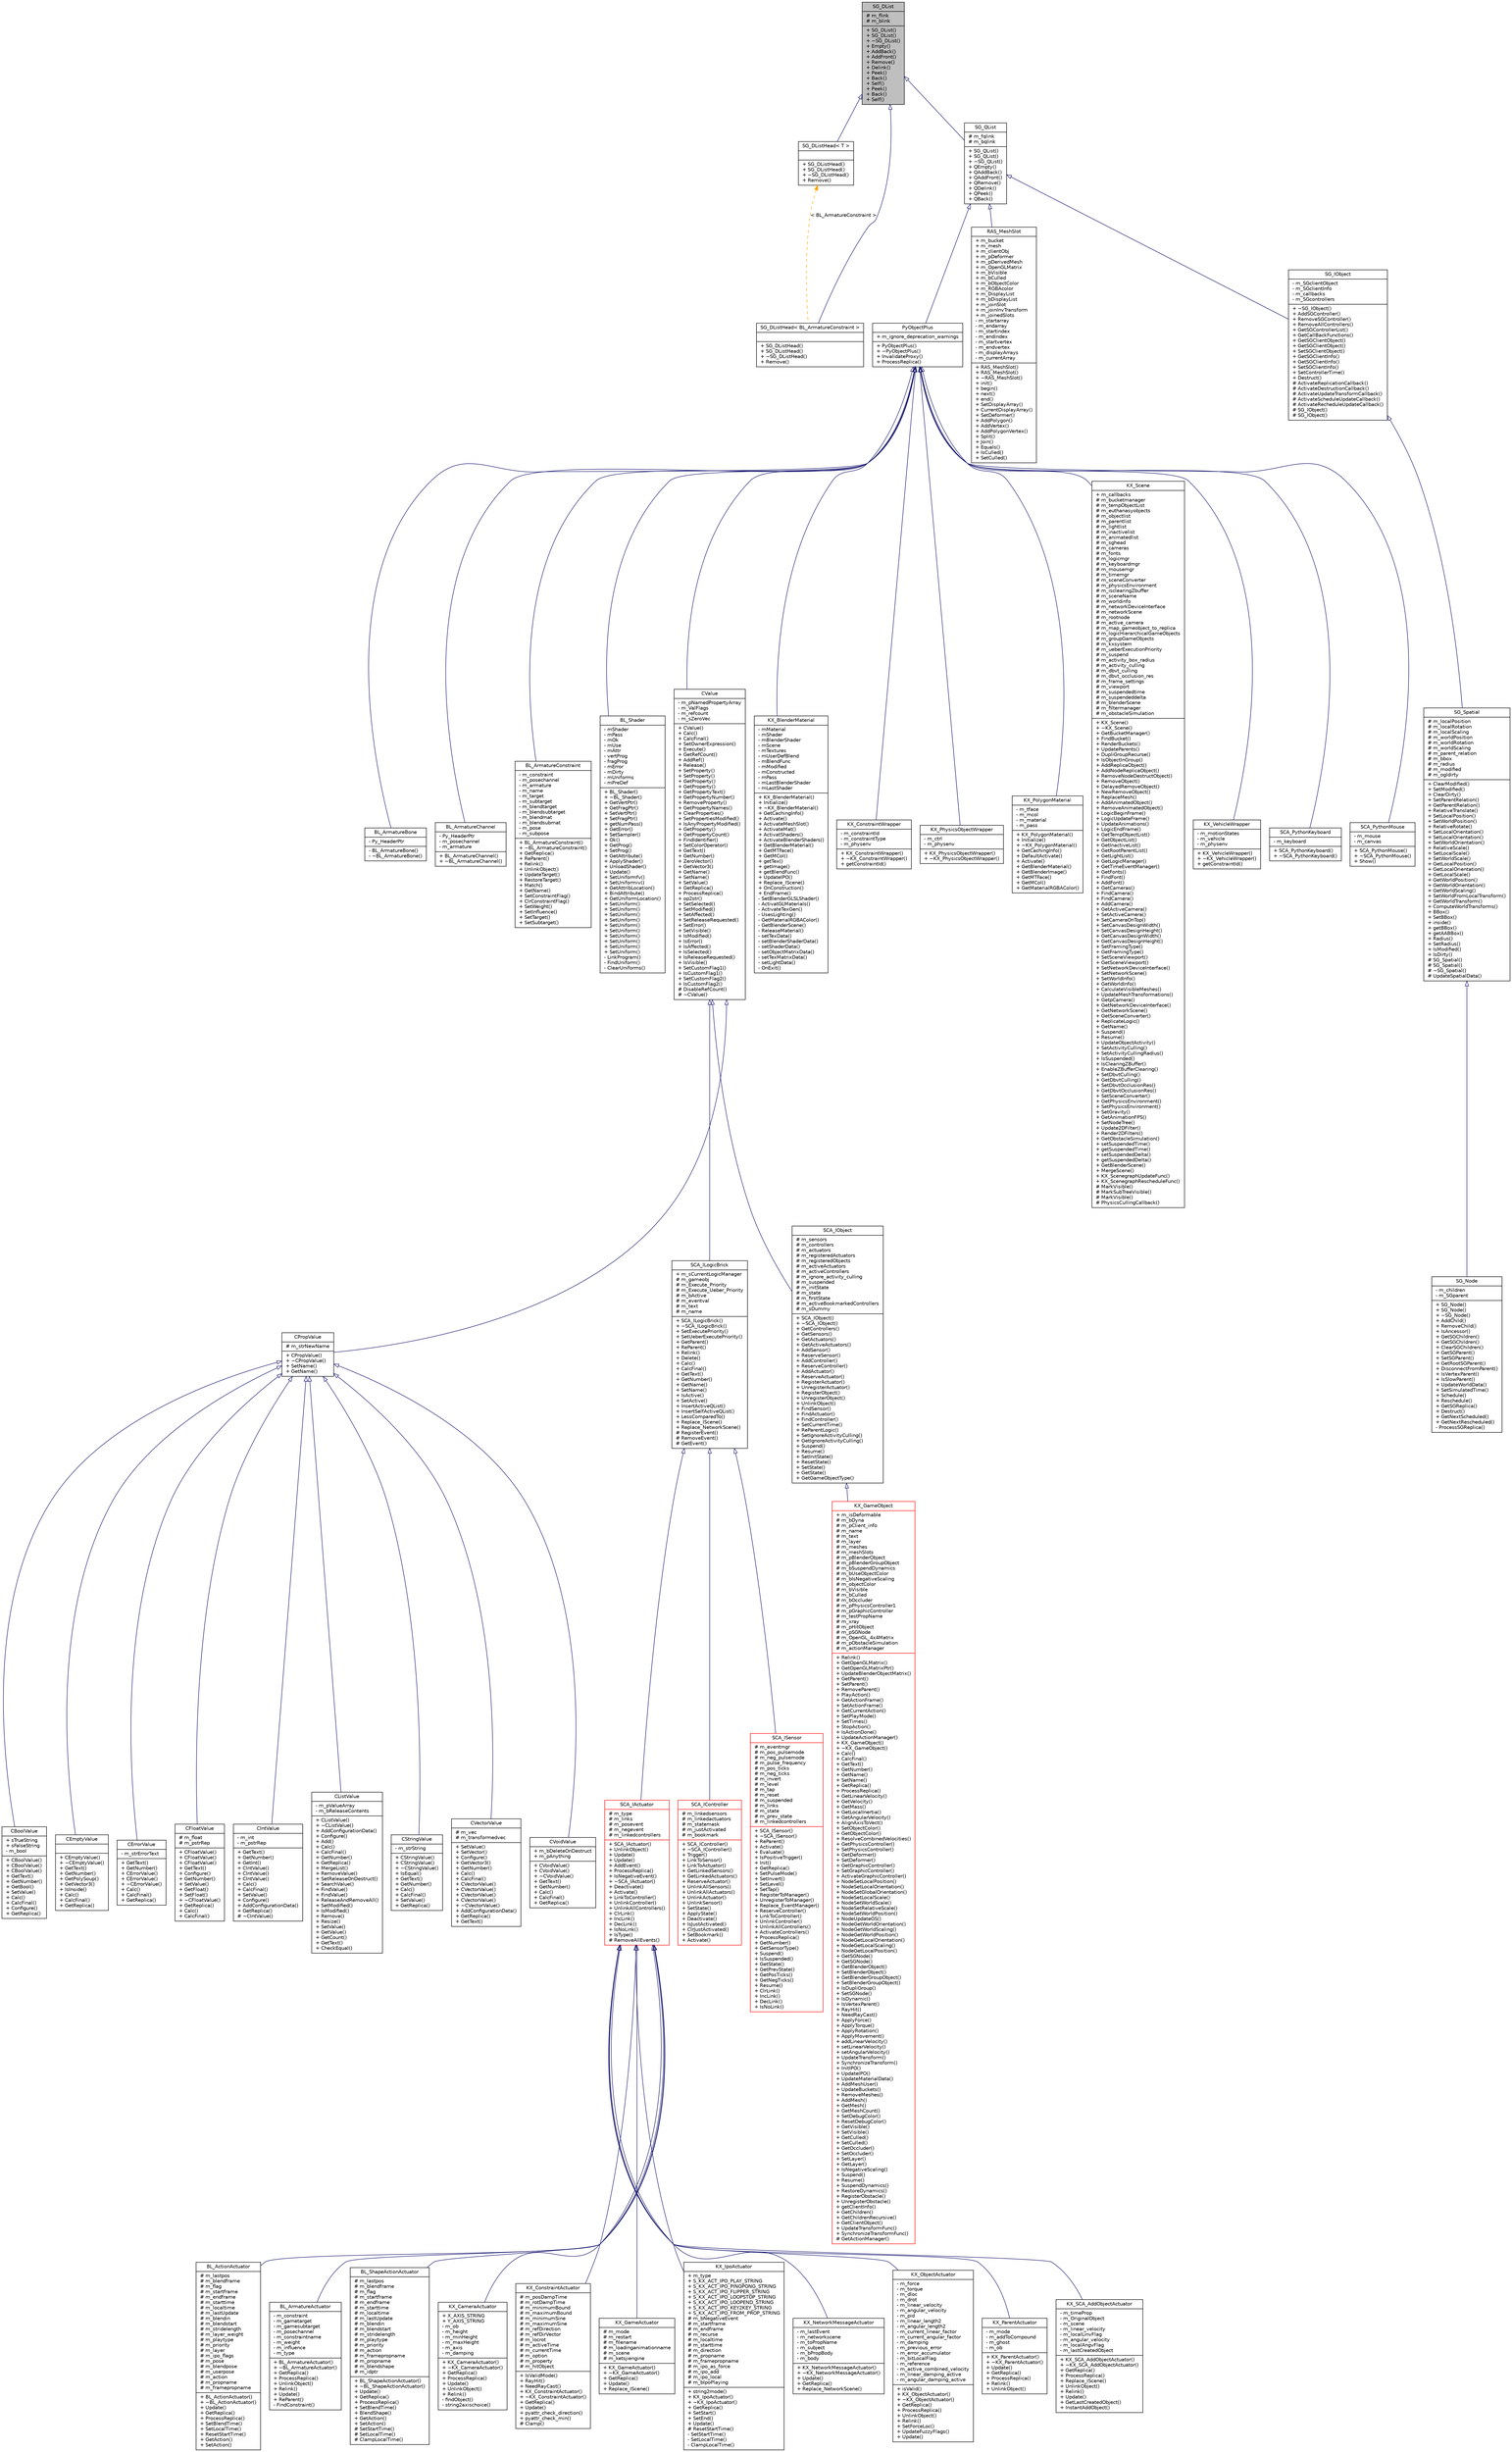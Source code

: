 digraph G
{
  edge [fontname="Helvetica",fontsize="10",labelfontname="Helvetica",labelfontsize="10"];
  node [fontname="Helvetica",fontsize="10",shape=record];
  Node1 [label="{SG_DList\n|# m_flink\l# m_blink\l|+ SG_DList()\l+ SG_DList()\l+ ~SG_DList()\l+ Empty()\l+ AddBack()\l+ AddFront()\l+ Remove()\l+ Delink()\l+ Peek()\l+ Back()\l+ Self()\l+ Peek()\l+ Back()\l+ Self()\l}",height=0.2,width=0.4,color="black", fillcolor="grey75", style="filled" fontcolor="black"];
  Node1 -> Node2 [dir=back,color="midnightblue",fontsize="10",style="solid",arrowtail="empty",fontname="Helvetica"];
  Node2 [label="{SG_DListHead\< T \>\n||+ SG_DListHead()\l+ SG_DListHead()\l+ ~SG_DListHead()\l+ Remove()\l}",height=0.2,width=0.4,color="black", fillcolor="white", style="filled",URL="$da/dab/classSG__DListHead.html"];
  Node2 -> Node3 [dir=back,color="orange",fontsize="10",style="dashed",label="\< BL_ArmatureConstraint \>",fontname="Helvetica"];
  Node3 [label="{SG_DListHead\< BL_ArmatureConstraint \>\n||+ SG_DListHead()\l+ SG_DListHead()\l+ ~SG_DListHead()\l+ Remove()\l}",height=0.2,width=0.4,color="black", fillcolor="white", style="filled",URL="$da/dab/classSG__DListHead.html"];
  Node1 -> Node3 [dir=back,color="midnightblue",fontsize="10",style="solid",arrowtail="empty",fontname="Helvetica"];
  Node1 -> Node4 [dir=back,color="midnightblue",fontsize="10",style="solid",arrowtail="empty",fontname="Helvetica"];
  Node4 [label="{SG_QList\n|# m_fqlink\l# m_bqlink\l|+ SG_QList()\l+ SG_QList()\l+ ~SG_QList()\l+ QEmpty()\l+ QAddBack()\l+ QAddFront()\l+ QRemove()\l+ QDelink()\l+ QPeek()\l+ QBack()\l}",height=0.2,width=0.4,color="black", fillcolor="white", style="filled",URL="$d6/d05/classSG__QList.html"];
  Node4 -> Node5 [dir=back,color="midnightblue",fontsize="10",style="solid",arrowtail="empty",fontname="Helvetica"];
  Node5 [label="{PyObjectPlus\n|+ m_ignore_deprecation_warnings\l|+ PyObjectPlus()\l+ ~PyObjectPlus()\l+ InvalidateProxy()\l+ ProcessReplica()\l}",height=0.2,width=0.4,color="black", fillcolor="white", style="filled",URL="$d0/dbc/classPyObjectPlus.html"];
  Node5 -> Node6 [dir=back,color="midnightblue",fontsize="10",style="solid",arrowtail="empty",fontname="Helvetica"];
  Node6 [label="{BL_ArmatureBone\n|- Py_HeaderPtr\l|- BL_ArmatureBone()\l- ~BL_ArmatureBone()\l}",height=0.2,width=0.4,color="black", fillcolor="white", style="filled",URL="$de/dd9/classBL__ArmatureBone.html"];
  Node5 -> Node7 [dir=back,color="midnightblue",fontsize="10",style="solid",arrowtail="empty",fontname="Helvetica"];
  Node7 [label="{BL_ArmatureChannel\n|- Py_HeaderPtr\l- m_posechannel\l- m_armature\l|+ BL_ArmatureChannel()\l+ ~BL_ArmatureChannel()\l}",height=0.2,width=0.4,color="black", fillcolor="white", style="filled",URL="$db/d10/classBL__ArmatureChannel.html"];
  Node5 -> Node8 [dir=back,color="midnightblue",fontsize="10",style="solid",arrowtail="empty",fontname="Helvetica"];
  Node8 [label="{BL_ArmatureConstraint\n|- m_constraint\l- m_posechannel\l- m_armature\l- m_name\l- m_target\l- m_subtarget\l- m_blendtarget\l- m_blendsubtarget\l- m_blendmat\l- m_blendsubmat\l- m_pose\l- m_subpose\l|+ BL_ArmatureConstraint()\l+ ~BL_ArmatureConstraint()\l+ GetReplica()\l+ ReParent()\l+ Relink()\l+ UnlinkObject()\l+ UpdateTarget()\l+ RestoreTarget()\l+ Match()\l+ GetName()\l+ SetConstraintFlag()\l+ ClrConstraintFlag()\l+ SetWeight()\l+ SetInfluence()\l+ SetTarget()\l+ SetSubtarget()\l}",height=0.2,width=0.4,color="black", fillcolor="white", style="filled",URL="$db/da8/classBL__ArmatureConstraint.html"];
  Node5 -> Node9 [dir=back,color="midnightblue",fontsize="10",style="solid",arrowtail="empty",fontname="Helvetica"];
  Node9 [label="{BL_Shader\n|- mShader\l- mPass\l- mOk\l- mUse\l- mAttr\l- vertProg\l- fragProg\l- mError\l- mDirty\l- mUniforms\l- mPreDef\l|+ BL_Shader()\l+ ~BL_Shader()\l+ GetVertPtr()\l+ GetFragPtr()\l+ SetVertPtr()\l+ SetFragPtr()\l+ getNumPass()\l+ GetError()\l+ SetSampler()\l+ Ok()\l+ GetProg()\l+ SetProg()\l+ GetAttribute()\l+ ApplyShader()\l+ UnloadShader()\l+ Update()\l+ SetUniformfv()\l+ SetUniformiv()\l+ GetAttribLocation()\l+ BindAttribute()\l+ GetUniformLocation()\l+ SetUniform()\l+ SetUniform()\l+ SetUniform()\l+ SetUniform()\l+ SetUniform()\l+ SetUniform()\l+ SetUniform()\l+ SetUniform()\l+ SetUniform()\l+ SetUniform()\l- LinkProgram()\l- FindUniform()\l- ClearUniforms()\l}",height=0.2,width=0.4,color="black", fillcolor="white", style="filled",URL="$dd/da0/classBL__Shader.html"];
  Node5 -> Node10 [dir=back,color="midnightblue",fontsize="10",style="solid",arrowtail="empty",fontname="Helvetica"];
  Node10 [label="{CValue\n|- m_pNamedPropertyArray\l- m_ValFlags\l- m_refcount\l- m_sZeroVec\l|+ CValue()\l+ Calc()\l+ CalcFinal()\l+ SetOwnerExpression()\l+ Execute()\l+ GetRefCount()\l+ AddRef()\l+ Release()\l+ SetProperty()\l+ SetProperty()\l+ GetProperty()\l+ GetProperty()\l+ GetPropertyText()\l+ GetPropertyNumber()\l+ RemoveProperty()\l+ GetPropertyNames()\l+ ClearProperties()\l+ SetPropertiesModified()\l+ IsAnyPropertyModified()\l+ GetProperty()\l+ GetPropertyCount()\l+ FindIdentifier()\l+ SetColorOperator()\l+ GetText()\l+ GetNumber()\l+ ZeroVector()\l+ GetVector3()\l+ GetName()\l+ SetName()\l+ SetValue()\l+ GetReplica()\l+ ProcessReplica()\l+ op2str()\l+ SetSelected()\l+ SetModified()\l+ SetAffected()\l+ SetReleaseRequested()\l+ SetError()\l+ SetVisible()\l+ IsModified()\l+ IsError()\l+ IsAffected()\l+ IsSelected()\l+ IsReleaseRequested()\l+ IsVisible()\l+ SetCustomFlag1()\l+ IsCustomFlag1()\l+ SetCustomFlag2()\l+ IsCustomFlag2()\l# DisableRefCount()\l# ~CValue()\l}",height=0.2,width=0.4,color="black", fillcolor="white", style="filled",URL="$d7/d9c/classCValue.html"];
  Node10 -> Node11 [dir=back,color="midnightblue",fontsize="10",style="solid",arrowtail="empty",fontname="Helvetica"];
  Node11 [label="{CPropValue\n|# m_strNewName\l|+ CPropValue()\l+ ~CPropValue()\l+ SetName()\l+ GetName()\l}",height=0.2,width=0.4,color="black", fillcolor="white", style="filled",URL="$d6/dd4/classCPropValue.html"];
  Node11 -> Node12 [dir=back,color="midnightblue",fontsize="10",style="solid",arrowtail="empty",fontname="Helvetica"];
  Node12 [label="{CBoolValue\n|+ sTrueString\l+ sFalseString\l- m_bool\l|+ CBoolValue()\l+ CBoolValue()\l+ CBoolValue()\l+ GetText()\l+ GetNumber()\l+ GetBool()\l+ SetValue()\l+ Calc()\l+ CalcFinal()\l+ Configure()\l+ GetReplica()\l}",height=0.2,width=0.4,color="black", fillcolor="white", style="filled",URL="$d3/de8/classCBoolValue.html"];
  Node11 -> Node13 [dir=back,color="midnightblue",fontsize="10",style="solid",arrowtail="empty",fontname="Helvetica"];
  Node13 [label="{CEmptyValue\n||+ CEmptyValue()\l+ ~CEmptyValue()\l+ GetText()\l+ GetNumber()\l+ GetPolySoup()\l+ GetVector3()\l+ IsInside()\l+ Calc()\l+ CalcFinal()\l+ GetReplica()\l}",height=0.2,width=0.4,color="black", fillcolor="white", style="filled",URL="$d0/d1a/classCEmptyValue.html"];
  Node11 -> Node14 [dir=back,color="midnightblue",fontsize="10",style="solid",arrowtail="empty",fontname="Helvetica"];
  Node14 [label="{CErrorValue\n|- m_strErrorText\l|+ GetText()\l+ GetNumber()\l+ CErrorValue()\l+ CErrorValue()\l+ ~CErrorValue()\l+ Calc()\l+ CalcFinal()\l+ GetReplica()\l}",height=0.2,width=0.4,color="black", fillcolor="white", style="filled",URL="$db/d14/classCErrorValue.html"];
  Node11 -> Node15 [dir=back,color="midnightblue",fontsize="10",style="solid",arrowtail="empty",fontname="Helvetica"];
  Node15 [label="{CFloatValue\n|# m_float\l# m_pstrRep\l|+ CFloatValue()\l+ CFloatValue()\l+ CFloatValue()\l+ GetText()\l+ Configure()\l+ GetNumber()\l+ SetValue()\l+ GetFloat()\l+ SetFloat()\l+ ~CFloatValue()\l+ GetReplica()\l+ Calc()\l+ CalcFinal()\l}",height=0.2,width=0.4,color="black", fillcolor="white", style="filled",URL="$d0/d4c/classCFloatValue.html"];
  Node11 -> Node16 [dir=back,color="midnightblue",fontsize="10",style="solid",arrowtail="empty",fontname="Helvetica"];
  Node16 [label="{CIntValue\n|- m_int\l- m_pstrRep\l|+ GetText()\l+ GetNumber()\l+ GetInt()\l+ CIntValue()\l+ CIntValue()\l+ CIntValue()\l+ Calc()\l+ CalcFinal()\l+ SetValue()\l+ Configure()\l+ AddConfigurationData()\l+ GetReplica()\l# ~CIntValue()\l}",height=0.2,width=0.4,color="black", fillcolor="white", style="filled",URL="$de/d1e/classCIntValue.html"];
  Node11 -> Node17 [dir=back,color="midnightblue",fontsize="10",style="solid",arrowtail="empty",fontname="Helvetica"];
  Node17 [label="{CListValue\n|- m_pValueArray\l- m_bReleaseContents\l|+ CListValue()\l+ ~CListValue()\l+ AddConfigurationData()\l+ Configure()\l+ Add()\l+ Calc()\l+ CalcFinal()\l+ GetNumber()\l+ GetReplica()\l+ MergeList()\l+ RemoveValue()\l+ SetReleaseOnDestruct()\l+ SearchValue()\l+ FindValue()\l+ FindValue()\l+ ReleaseAndRemoveAll()\l+ SetModified()\l+ IsModified()\l+ Remove()\l+ Resize()\l+ SetValue()\l+ GetValue()\l+ GetCount()\l+ GetText()\l+ CheckEqual()\l}",height=0.2,width=0.4,color="black", fillcolor="white", style="filled",URL="$d6/de7/classCListValue.html"];
  Node11 -> Node18 [dir=back,color="midnightblue",fontsize="10",style="solid",arrowtail="empty",fontname="Helvetica"];
  Node18 [label="{CStringValue\n|- m_strString\l|+ CStringValue()\l+ CStringValue()\l+ ~CStringValue()\l+ IsEqual()\l+ GetText()\l+ GetNumber()\l+ Calc()\l+ CalcFinal()\l+ SetValue()\l+ GetReplica()\l}",height=0.2,width=0.4,color="black", fillcolor="white", style="filled",URL="$d3/dc0/classCStringValue.html"];
  Node11 -> Node19 [dir=back,color="midnightblue",fontsize="10",style="solid",arrowtail="empty",fontname="Helvetica"];
  Node19 [label="{CVectorValue\n|# m_vec\l# m_transformedvec\l|+ SetValue()\l+ SetVector()\l+ Configure()\l+ GetVector3()\l+ GetNumber()\l+ Calc()\l+ CalcFinal()\l+ CVectorValue()\l+ CVectorValue()\l+ CVectorValue()\l+ CVectorValue()\l+ ~CVectorValue()\l+ AddConfigurationData()\l+ GetReplica()\l+ GetText()\l}",height=0.2,width=0.4,color="black", fillcolor="white", style="filled",URL="$d1/d33/classCVectorValue.html"];
  Node11 -> Node20 [dir=back,color="midnightblue",fontsize="10",style="solid",arrowtail="empty",fontname="Helvetica"];
  Node20 [label="{CVoidValue\n|+ m_bDeleteOnDestruct\l+ m_pAnything\l|+ CVoidValue()\l+ CVoidValue()\l+ ~CVoidValue()\l+ GetText()\l+ GetNumber()\l+ Calc()\l+ CalcFinal()\l+ GetReplica()\l}",height=0.2,width=0.4,color="black", fillcolor="white", style="filled",URL="$dc/df7/classCVoidValue.html"];
  Node10 -> Node21 [dir=back,color="midnightblue",fontsize="10",style="solid",arrowtail="empty",fontname="Helvetica"];
  Node21 [label="{SCA_ILogicBrick\n|+ m_sCurrentLogicManager\l# m_gameobj\l# m_Execute_Priority\l# m_Execute_Ueber_Priority\l# m_bActive\l# m_eventval\l# m_text\l# m_name\l|+ SCA_ILogicBrick()\l+ ~SCA_ILogicBrick()\l+ SetExecutePriority()\l+ SetUeberExecutePriority()\l+ GetParent()\l+ ReParent()\l+ Relink()\l+ Delete()\l+ Calc()\l+ CalcFinal()\l+ GetText()\l+ GetNumber()\l+ GetName()\l+ SetName()\l+ IsActive()\l+ SetActive()\l+ InsertActiveQList()\l+ InsertSelfActiveQList()\l+ LessComparedTo()\l+ Replace_IScene()\l+ Replace_NetworkScene()\l# RegisterEvent()\l# RemoveEvent()\l# GetEvent()\l}",height=0.2,width=0.4,color="black", fillcolor="white", style="filled",URL="$d6/d9f/classSCA__ILogicBrick.html"];
  Node21 -> Node22 [dir=back,color="midnightblue",fontsize="10",style="solid",arrowtail="empty",fontname="Helvetica"];
  Node22 [label="{SCA_IActuator\n|# m_type\l# m_links\l# m_posevent\l# m_negevent\l# m_linkedcontrollers\l|+ SCA_IActuator()\l+ UnlinkObject()\l+ Update()\l+ Update()\l+ AddEvent()\l+ ProcessReplica()\l+ IsNegativeEvent()\l+ ~SCA_IActuator()\l+ Deactivate()\l+ Activate()\l+ LinkToController()\l+ UnlinkController()\l+ UnlinkAllControllers()\l+ ClrLink()\l+ IncLink()\l+ DecLink()\l+ IsNoLink()\l+ IsType()\l# RemoveAllEvents()\l}",height=0.2,width=0.4,color="red", fillcolor="white", style="filled",URL="$d5/d8b/classSCA__IActuator.html"];
  Node22 -> Node23 [dir=back,color="midnightblue",fontsize="10",style="solid",arrowtail="empty",fontname="Helvetica"];
  Node23 [label="{BL_ActionActuator\n|# m_lastpos\l# m_blendframe\l# m_flag\l# m_startframe\l# m_endframe\l# m_starttime\l# m_localtime\l# m_lastUpdate\l# m_blendin\l# m_blendstart\l# m_stridelength\l# m_layer_weight\l# m_playtype\l# m_priority\l# m_layer\l# m_ipo_flags\l# m_pose\l# m_blendpose\l# m_userpose\l# m_action\l# m_propname\l# m_framepropname\l|+ BL_ActionActuator()\l+ ~BL_ActionActuator()\l+ Update()\l+ GetReplica()\l+ ProcessReplica()\l+ SetBlendTime()\l+ SetLocalTime()\l+ ResetStartTime()\l+ GetAction()\l+ SetAction()\l}",height=0.2,width=0.4,color="black", fillcolor="white", style="filled",URL="$d7/d1a/classBL__ActionActuator.html"];
  Node22 -> Node24 [dir=back,color="midnightblue",fontsize="10",style="solid",arrowtail="empty",fontname="Helvetica"];
  Node24 [label="{BL_ArmatureActuator\n|- m_constraint\l- m_gametarget\l- m_gamesubtarget\l- m_posechannel\l- m_constraintname\l- m_weight\l- m_influence\l- m_type\l|+ BL_ArmatureActuator()\l+ ~BL_ArmatureActuator()\l+ GetReplica()\l+ ProcessReplica()\l+ UnlinkObject()\l+ Relink()\l+ Update()\l+ ReParent()\l- FindConstraint()\l}",height=0.2,width=0.4,color="black", fillcolor="white", style="filled",URL="$db/d4b/classBL__ArmatureActuator.html"];
  Node22 -> Node25 [dir=back,color="midnightblue",fontsize="10",style="solid",arrowtail="empty",fontname="Helvetica"];
  Node25 [label="{BL_ShapeActionActuator\n|# m_lastpos\l# m_blendframe\l# m_flag\l# m_startframe\l# m_endframe\l# m_starttime\l# m_localtime\l# m_lastUpdate\l# m_blendin\l# m_blendstart\l# m_stridelength\l# m_playtype\l# m_priority\l# m_action\l# m_framepropname\l# m_propname\l# m_blendshape\l# m_idptr\l|+ BL_ShapeActionActuator()\l+ ~BL_ShapeActionActuator()\l+ Update()\l+ GetReplica()\l+ ProcessReplica()\l+ SetBlendTime()\l+ BlendShape()\l+ GetAction()\l+ SetAction()\l# SetStartTime()\l# SetLocalTime()\l# ClampLocalTime()\l}",height=0.2,width=0.4,color="black", fillcolor="white", style="filled",URL="$df/df4/classBL__ShapeActionActuator.html"];
  Node22 -> Node26 [dir=back,color="midnightblue",fontsize="10",style="solid",arrowtail="empty",fontname="Helvetica"];
  Node26 [label="{KX_CameraActuator\n|+ X_AXIS_STRING\l+ Y_AXIS_STRING\l- m_ob\l- m_height\l- m_minHeight\l- m_maxHeight\l- m_axis\l- m_damping\l|+ KX_CameraActuator()\l+ ~KX_CameraActuator()\l+ GetReplica()\l+ ProcessReplica()\l+ Update()\l+ UnlinkObject()\l+ Relink()\l- findObject()\l- string2axischoice()\l}",height=0.2,width=0.4,color="black", fillcolor="white", style="filled",URL="$dc/dab/classKX__CameraActuator.html"];
  Node22 -> Node27 [dir=back,color="midnightblue",fontsize="10",style="solid",arrowtail="empty",fontname="Helvetica"];
  Node27 [label="{KX_ConstraintActuator\n|# m_posDampTime\l# m_rotDampTime\l# m_minimumBound\l# m_maximumBound\l# m_minimumSine\l# m_maximumSine\l# m_refDirection\l# m_refDirVector\l# m_locrot\l# m_activeTime\l# m_currentTime\l# m_option\l# m_property\l# m_hitObject\l|+ IsValidMode()\l+ RayHit()\l+ NeedRayCast()\l+ KX_ConstraintActuator()\l+ ~KX_ConstraintActuator()\l+ GetReplica()\l+ Update()\l+ pyattr_check_direction()\l+ pyattr_check_min()\l# Clamp()\l}",height=0.2,width=0.4,color="black", fillcolor="white", style="filled",URL="$d8/d95/classKX__ConstraintActuator.html"];
  Node22 -> Node28 [dir=back,color="midnightblue",fontsize="10",style="solid",arrowtail="empty",fontname="Helvetica"];
  Node28 [label="{KX_GameActuator\n|# m_mode\l# m_restart\l# m_filename\l# m_loadinganimationname\l# m_scene\l# m_ketsjiengine\l|+ KX_GameActuator()\l+ ~KX_GameActuator()\l+ GetReplica()\l+ Update()\l+ Replace_IScene()\l}",height=0.2,width=0.4,color="black", fillcolor="white", style="filled",URL="$d0/d3b/classKX__GameActuator.html"];
  Node22 -> Node29 [dir=back,color="midnightblue",fontsize="10",style="solid",arrowtail="empty",fontname="Helvetica"];
  Node29 [label="{KX_IpoActuator\n|+ m_type\l+ S_KX_ACT_IPO_PLAY_STRING\l+ S_KX_ACT_IPO_PINGPONG_STRING\l+ S_KX_ACT_IPO_FLIPPER_STRING\l+ S_KX_ACT_IPO_LOOPSTOP_STRING\l+ S_KX_ACT_IPO_LOOPEND_STRING\l+ S_KX_ACT_IPO_KEY2KEY_STRING\l+ S_KX_ACT_IPO_FROM_PROP_STRING\l# m_bNegativeEvent\l# m_startframe\l# m_endframe\l# m_recurse\l# m_localtime\l# m_starttime\l# m_direction\l# m_propname\l# m_framepropname\l# m_ipo_as_force\l# m_ipo_add\l# m_ipo_local\l# m_bIpoPlaying\l|+ string2mode()\l+ KX_IpoActuator()\l+ ~KX_IpoActuator()\l+ GetReplica()\l+ SetStart()\l+ SetEnd()\l+ Update()\l# ResetStartTime()\l- SetStartTime()\l- SetLocalTime()\l- ClampLocalTime()\l}",height=0.2,width=0.4,color="black", fillcolor="white", style="filled",URL="$d6/d6a/classKX__IpoActuator.html"];
  Node22 -> Node30 [dir=back,color="midnightblue",fontsize="10",style="solid",arrowtail="empty",fontname="Helvetica"];
  Node30 [label="{KX_NetworkMessageActuator\n|- m_lastEvent\l- m_networkscene\l- m_toPropName\l- m_subject\l- m_bPropBody\l- m_body\l|+ KX_NetworkMessageActuator()\l+ ~KX_NetworkMessageActuator()\l+ Update()\l+ GetReplica()\l+ Replace_NetworkScene()\l}",height=0.2,width=0.4,color="black", fillcolor="white", style="filled",URL="$db/de4/classKX__NetworkMessageActuator.html"];
  Node22 -> Node31 [dir=back,color="midnightblue",fontsize="10",style="solid",arrowtail="empty",fontname="Helvetica"];
  Node31 [label="{KX_ObjectActuator\n|- m_force\l- m_torque\l- m_dloc\l- m_drot\l- m_linear_velocity\l- m_angular_velocity\l- m_pid\l- m_linear_length2\l- m_angular_length2\l- m_current_linear_factor\l- m_current_angular_factor\l- m_damping\l- m_previous_error\l- m_error_accumulator\l- m_bitLocalFlag\l- m_reference\l- m_active_combined_velocity\l- m_linear_damping_active\l- m_angular_damping_active\l|+ isValid()\l+ KX_ObjectActuator()\l+ ~KX_ObjectActuator()\l+ GetReplica()\l+ ProcessReplica()\l+ UnlinkObject()\l+ Relink()\l+ SetForceLoc()\l+ UpdateFuzzyFlags()\l+ Update()\l}",height=0.2,width=0.4,color="black", fillcolor="white", style="filled",URL="$da/d5d/classKX__ObjectActuator.html"];
  Node22 -> Node32 [dir=back,color="midnightblue",fontsize="10",style="solid",arrowtail="empty",fontname="Helvetica"];
  Node32 [label="{KX_ParentActuator\n|- m_mode\l- m_addToCompound\l- m_ghost\l- m_ob\l|+ KX_ParentActuator()\l+ ~KX_ParentActuator()\l+ Update()\l+ GetReplica()\l+ ProcessReplica()\l+ Relink()\l+ UnlinkObject()\l}",height=0.2,width=0.4,color="black", fillcolor="white", style="filled",URL="$d3/d21/classKX__ParentActuator.html"];
  Node22 -> Node33 [dir=back,color="midnightblue",fontsize="10",style="solid",arrowtail="empty",fontname="Helvetica"];
  Node33 [label="{KX_SCA_AddObjectActuator\n|- m_timeProp\l- m_OriginalObject\l- m_scene\l- m_linear_velocity\l- m_localLinvFlag\l- m_angular_velocity\l- m_localAngvFlag\l- m_lastCreatedObject\l|+ KX_SCA_AddObjectActuator()\l+ ~KX_SCA_AddObjectActuator()\l+ GetReplica()\l+ ProcessReplica()\l+ Replace_IScene()\l+ UnlinkObject()\l+ Relink()\l+ Update()\l+ GetLastCreatedObject()\l+ InstantAddObject()\l}",height=0.2,width=0.4,color="black", fillcolor="white", style="filled",URL="$d9/dcd/classKX__SCA__AddObjectActuator.html"];
  Node21 -> Node34 [dir=back,color="midnightblue",fontsize="10",style="solid",arrowtail="empty",fontname="Helvetica"];
  Node34 [label="{SCA_IController\n|# m_linkedsensors\l# m_linkedactuators\l# m_statemask\l# m_justActivated\l# m_bookmark\l|+ SCA_IController()\l+ ~SCA_IController()\l+ Trigger()\l+ LinkToSensor()\l+ LinkToActuator()\l+ GetLinkedSensors()\l+ GetLinkedActuators()\l+ ReserveActuator()\l+ UnlinkAllSensors()\l+ UnlinkAllActuators()\l+ UnlinkActuator()\l+ UnlinkSensor()\l+ SetState()\l+ ApplyState()\l+ Deactivate()\l+ IsJustActivated()\l+ ClrJustActivated()\l+ SetBookmark()\l+ Activate()\l}",height=0.2,width=0.4,color="red", fillcolor="white", style="filled",URL="$d9/d74/classSCA__IController.html"];
  Node21 -> Node35 [dir=back,color="midnightblue",fontsize="10",style="solid",arrowtail="empty",fontname="Helvetica"];
  Node35 [label="{SCA_ISensor\n|# m_eventmgr\l# m_pos_pulsemode\l# m_neg_pulsemode\l# m_pulse_frequency\l# m_pos_ticks\l# m_neg_ticks\l# m_invert\l# m_level\l# m_tap\l# m_reset\l# m_suspended\l# m_links\l# m_state\l# m_prev_state\l# m_linkedcontrollers\l|+ SCA_ISensor()\l+ ~SCA_ISensor()\l+ ReParent()\l+ Activate()\l+ Evaluate()\l+ IsPositiveTrigger()\l+ Init()\l+ GetReplica()\l+ SetPulseMode()\l+ SetInvert()\l+ SetLevel()\l+ SetTap()\l+ RegisterToManager()\l+ UnregisterToManager()\l+ Replace_EventManager()\l+ ReserveController()\l+ LinkToController()\l+ UnlinkController()\l+ UnlinkAllControllers()\l+ ActivateControllers()\l+ ProcessReplica()\l+ GetNumber()\l+ GetSensorType()\l+ Suspend()\l+ IsSuspended()\l+ GetState()\l+ GetPrevState()\l+ GetPosTicks()\l+ GetNegTicks()\l+ Resume()\l+ ClrLink()\l+ IncLink()\l+ DecLink()\l+ IsNoLink()\l}",height=0.2,width=0.4,color="red", fillcolor="white", style="filled",URL="$dc/d76/classSCA__ISensor.html"];
  Node10 -> Node36 [dir=back,color="midnightblue",fontsize="10",style="solid",arrowtail="empty",fontname="Helvetica"];
  Node36 [label="{SCA_IObject\n|# m_sensors\l# m_controllers\l# m_actuators\l# m_registeredActuators\l# m_registeredObjects\l# m_activeActuators\l# m_activeControllers\l# m_ignore_activity_culling\l# m_suspended\l# m_initState\l# m_state\l# m_firstState\l# m_activeBookmarkedControllers\l# m_sDummy\l|+ SCA_IObject()\l+ ~SCA_IObject()\l+ GetControllers()\l+ GetSensors()\l+ GetActuators()\l+ GetActiveActuators()\l+ AddSensor()\l+ ReserveSensor()\l+ AddController()\l+ ReserveController()\l+ AddActuator()\l+ ReserveActuator()\l+ RegisterActuator()\l+ UnregisterActuator()\l+ RegisterObject()\l+ UnregisterObject()\l+ UnlinkObject()\l+ FindSensor()\l+ FindActuator()\l+ FindController()\l+ SetCurrentTime()\l+ ReParentLogic()\l+ SetIgnoreActivityCulling()\l+ GetIgnoreActivityCulling()\l+ Suspend()\l+ Resume()\l+ SetInitState()\l+ ResetState()\l+ SetState()\l+ GetState()\l+ GetGameObjectType()\l}",height=0.2,width=0.4,color="black", fillcolor="white", style="filled",URL="$da/d68/classSCA__IObject.html"];
  Node36 -> Node37 [dir=back,color="midnightblue",fontsize="10",style="solid",arrowtail="empty",fontname="Helvetica"];
  Node37 [label="{KX_GameObject\n|+ m_isDeformable\l# m_bDyna\l# m_pClient_info\l# m_name\l# m_text\l# m_layer\l# m_meshes\l# m_meshSlots\l# m_pBlenderObject\l# m_pBlenderGroupObject\l# m_bSuspendDynamics\l# m_bUseObjectColor\l# m_bIsNegativeScaling\l# m_objectColor\l# m_bVisible\l# m_bCulled\l# m_bOccluder\l# m_pPhysicsController1\l# m_pGraphicController\l# m_testPropName\l# m_xray\l# m_pHitObject\l# m_pSGNode\l# m_OpenGL_4x4Matrix\l# m_pObstacleSimulation\l# m_actionManager\l|+ Relink()\l+ GetOpenGLMatrix()\l+ GetOpenGLMatrixPtr()\l+ UpdateBlenderObjectMatrix()\l+ GetParent()\l+ SetParent()\l+ RemoveParent()\l+ PlayAction()\l+ GetActionFrame()\l+ SetActionFrame()\l+ GetCurrentAction()\l+ SetPlayMode()\l+ SetTimes()\l+ StopAction()\l+ IsActionDone()\l+ UpdateActionManager()\l+ KX_GameObject()\l+ ~KX_GameObject()\l+ Calc()\l+ CalcFinal()\l+ GetText()\l+ GetNumber()\l+ GetName()\l+ SetName()\l+ GetReplica()\l+ ProcessReplica()\l+ GetLinearVelocity()\l+ GetVelocity()\l+ GetMass()\l+ GetLocalInertia()\l+ GetAngularVelocity()\l+ AlignAxisToVect()\l+ SetObjectColor()\l+ GetObjectColor()\l+ ResolveCombinedVelocities()\l+ GetPhysicsController()\l+ SetPhysicsController()\l+ GetDeformer()\l+ SetDeformer()\l+ GetGraphicController()\l+ SetGraphicController()\l+ ActivateGraphicController()\l+ NodeSetLocalPosition()\l+ NodeSetLocalOrientation()\l+ NodeSetGlobalOrientation()\l+ NodeSetLocalScale()\l+ NodeSetWorldScale()\l+ NodeSetRelativeScale()\l+ NodeSetWorldPosition()\l+ NodeUpdateGS()\l+ NodeGetWorldOrientation()\l+ NodeGetWorldScaling()\l+ NodeGetWorldPosition()\l+ NodeGetLocalOrientation()\l+ NodeGetLocalScaling()\l+ NodeGetLocalPosition()\l+ GetSGNode()\l+ GetSGNode()\l+ GetBlenderObject()\l+ SetBlenderObject()\l+ GetBlenderGroupObject()\l+ SetBlenderGroupObject()\l+ IsDupliGroup()\l+ SetSGNode()\l+ IsDynamic()\l+ IsVertexParent()\l+ RayHit()\l+ NeedRayCast()\l+ ApplyForce()\l+ ApplyTorque()\l+ ApplyRotation()\l+ ApplyMovement()\l+ addLinearVelocity()\l+ setLinearVelocity()\l+ setAngularVelocity()\l+ UpdateTransform()\l+ SynchronizeTransform()\l+ InitIPO()\l+ UpdateIPO()\l+ UpdateMaterialData()\l+ AddMeshUser()\l+ UpdateBuckets()\l+ RemoveMeshes()\l+ AddMesh()\l+ GetMesh()\l+ GetMeshCount()\l+ SetDebugColor()\l+ ResetDebugColor()\l+ GetVisible()\l+ SetVisible()\l+ GetCulled()\l+ SetCulled()\l+ GetOccluder()\l+ SetOccluder()\l+ SetLayer()\l+ GetLayer()\l+ IsNegativeScaling()\l+ Suspend()\l+ Resume()\l+ SuspendDynamics()\l+ RestoreDynamics()\l+ RegisterObstacle()\l+ UnregisterObstacle()\l+ getClientInfo()\l+ GetChildren()\l+ GetChildrenRecursive()\l+ GetClientObject()\l+ UpdateTransformFunc()\l+ SynchronizeTransformFunc()\l# GetActionManager()\l}",height=0.2,width=0.4,color="red", fillcolor="white", style="filled",URL="$d1/d73/classKX__GameObject.html"];
  Node5 -> Node38 [dir=back,color="midnightblue",fontsize="10",style="solid",arrowtail="empty",fontname="Helvetica"];
  Node38 [label="{KX_BlenderMaterial\n|- mMaterial\l- mShader\l- mBlenderShader\l- mScene\l- mTextures\l- mUserDefBlend\l- mBlendFunc\l- mModified\l- mConstructed\l- mPass\l- mLastBlenderShader\l- mLastShader\l|+ KX_BlenderMaterial()\l+ Initialize()\l+ ~KX_BlenderMaterial()\l+ GetCachingInfo()\l+ Activate()\l+ ActivateMeshSlot()\l+ ActivateMat()\l+ ActivatShaders()\l+ ActivateBlenderShaders()\l+ GetBlenderMaterial()\l+ GetMTFace()\l+ GetMCol()\l+ getTex()\l+ getImage()\l+ getBlendFunc()\l+ UpdateIPO()\l+ Replace_IScene()\l+ OnConstruction()\l+ EndFrame()\l- SetBlenderGLSLShader()\l- ActivatGLMaterials()\l- ActivateTexGen()\l- UsesLighting()\l- GetMaterialRGBAColor()\l- GetBlenderScene()\l- ReleaseMaterial()\l- setTexData()\l- setBlenderShaderData()\l- setShaderData()\l- setObjectMatrixData()\l- setTexMatrixData()\l- setLightData()\l- OnExit()\l}",height=0.2,width=0.4,color="black", fillcolor="white", style="filled",URL="$d2/d90/classKX__BlenderMaterial.html"];
  Node5 -> Node39 [dir=back,color="midnightblue",fontsize="10",style="solid",arrowtail="empty",fontname="Helvetica"];
  Node39 [label="{KX_ConstraintWrapper\n|- m_constraintId\l- m_constraintType\l- m_physenv\l|+ KX_ConstraintWrapper()\l+ ~KX_ConstraintWrapper()\l+ getConstraintId()\l}",height=0.2,width=0.4,color="black", fillcolor="white", style="filled",URL="$dc/d74/classKX__ConstraintWrapper.html"];
  Node5 -> Node40 [dir=back,color="midnightblue",fontsize="10",style="solid",arrowtail="empty",fontname="Helvetica"];
  Node40 [label="{KX_PhysicsObjectWrapper\n|- m_ctrl\l- m_physenv\l|+ KX_PhysicsObjectWrapper()\l+ ~KX_PhysicsObjectWrapper()\l}",height=0.2,width=0.4,color="black", fillcolor="white", style="filled",URL="$d2/da6/classKX__PhysicsObjectWrapper.html"];
  Node5 -> Node41 [dir=back,color="midnightblue",fontsize="10",style="solid",arrowtail="empty",fontname="Helvetica"];
  Node41 [label="{KX_PolygonMaterial\n|- m_tface\l- m_mcol\l- m_material\l- m_pass\l|+ KX_PolygonMaterial()\l+ Initialize()\l+ ~KX_PolygonMaterial()\l+ GetCachingInfo()\l+ DefaultActivate()\l+ Activate()\l+ GetBlenderMaterial()\l+ GetBlenderImage()\l+ GetMTFace()\l+ GetMCol()\l+ GetMaterialRGBAColor()\l}",height=0.2,width=0.4,color="black", fillcolor="white", style="filled",URL="$d9/d1f/classKX__PolygonMaterial.html"];
  Node5 -> Node42 [dir=back,color="midnightblue",fontsize="10",style="solid",arrowtail="empty",fontname="Helvetica"];
  Node42 [label="{KX_Scene\n|+ m_callbacks\l# m_bucketmanager\l# m_tempObjectList\l# m_euthanasyobjects\l# m_objectlist\l# m_parentlist\l# m_lightlist\l# m_inactivelist\l# m_animatedlist\l# m_sghead\l# m_cameras\l# m_fonts\l# m_logicmgr\l# m_keyboardmgr\l# m_mousemgr\l# m_timemgr\l# m_sceneConverter\l# m_physicsEnvironment\l# m_isclearingZbuffer\l# m_sceneName\l# m_worldinfo\l# m_networkDeviceInterface\l# m_networkScene\l# m_rootnode\l# m_active_camera\l# m_map_gameobject_to_replica\l# m_logicHierarchicalGameObjects\l# m_groupGameObjects\l# m_kxsystem\l# m_ueberExecutionPriority\l# m_suspend\l# m_activity_box_radius\l# m_activity_culling\l# m_dbvt_culling\l# m_dbvt_occlusion_res\l# m_frame_settings\l# m_viewport\l# m_suspendedtime\l# m_suspendeddelta\l# m_blenderScene\l# m_filtermanager\l# m_obstacleSimulation\l|+ KX_Scene()\l+ ~KX_Scene()\l+ GetBucketManager()\l+ FindBucket()\l+ RenderBuckets()\l+ UpdateParents()\l+ DupliGroupRecurse()\l+ IsObjectInGroup()\l+ AddReplicaObject()\l+ AddNodeReplicaObject()\l+ RemoveNodeDestructObject()\l+ RemoveObject()\l+ DelayedRemoveObject()\l+ NewRemoveObject()\l+ ReplaceMesh()\l+ AddAnimatedObject()\l+ RemoveAnimatedObject()\l+ LogicBeginFrame()\l+ LogicUpdateFrame()\l+ UpdateAnimations()\l+ LogicEndFrame()\l+ GetTempObjectList()\l+ GetObjectList()\l+ GetInactiveList()\l+ GetRootParentList()\l+ GetLightList()\l+ GetLogicManager()\l+ GetTimeEventManager()\l+ GetFonts()\l+ FindFont()\l+ AddFont()\l+ GetCameras()\l+ FindCamera()\l+ FindCamera()\l+ AddCamera()\l+ GetActiveCamera()\l+ SetActiveCamera()\l+ SetCameraOnTop()\l+ SetCanvasDesignWidth()\l+ SetCanvasDesignHeight()\l+ GetCanvasDesignWidth()\l+ GetCanvasDesignHeight()\l+ SetFramingType()\l+ GetFramingType()\l+ SetSceneViewport()\l+ GetSceneViewport()\l+ SetNetworkDeviceInterface()\l+ SetNetworkScene()\l+ SetWorldInfo()\l+ GetWorldInfo()\l+ CalculateVisibleMeshes()\l+ UpdateMeshTransformations()\l+ GetpCamera()\l+ GetNetworkDeviceInterface()\l+ GetNetworkScene()\l+ GetSceneConverter()\l+ ReplicateLogic()\l+ GetName()\l+ Suspend()\l+ Resume()\l+ UpdateObjectActivity()\l+ SetActivityCulling()\l+ SetActivityCullingRadius()\l+ IsSuspended()\l+ IsClearingZBuffer()\l+ EnableZBufferClearing()\l+ SetDbvtCulling()\l+ GetDbvtCulling()\l+ SetDbvtOcclusionRes()\l+ GetDbvtOcclusionRes()\l+ SetSceneConverter()\l+ GetPhysicsEnvironment()\l+ SetPhysicsEnvironment()\l+ SetGravity()\l+ GetAnimationFPS()\l+ SetNodeTree()\l+ Update2DFilter()\l+ Render2DFilters()\l+ GetObstacleSimulation()\l+ setSuspendedTime()\l+ getSuspendedTime()\l+ setSuspendedDelta()\l+ getSuspendedDelta()\l+ GetBlenderScene()\l+ MergeScene()\l+ KX_ScenegraphUpdateFunc()\l+ KX_ScenegraphRescheduleFunc()\l# MarkVisible()\l# MarkSubTreeVisible()\l# MarkVisible()\l# PhysicsCullingCallback()\l}",height=0.2,width=0.4,color="black", fillcolor="white", style="filled",URL="$d2/da3/classKX__Scene.html"];
  Node5 -> Node43 [dir=back,color="midnightblue",fontsize="10",style="solid",arrowtail="empty",fontname="Helvetica"];
  Node43 [label="{KX_VehicleWrapper\n|- m_motionStates\l- m_vehicle\l- m_physenv\l|+ KX_VehicleWrapper()\l+ ~KX_VehicleWrapper()\l+ getConstraintId()\l}",height=0.2,width=0.4,color="black", fillcolor="white", style="filled",URL="$da/dd1/classKX__VehicleWrapper.html",tooltip="Python interface to physics vehicles (primarily 4-wheel cars and 2wheel bikes)"];
  Node5 -> Node44 [dir=back,color="midnightblue",fontsize="10",style="solid",arrowtail="empty",fontname="Helvetica"];
  Node44 [label="{SCA_PythonKeyboard\n|- m_keyboard\l|+ SCA_PythonKeyboard()\l+ ~SCA_PythonKeyboard()\l}",height=0.2,width=0.4,color="black", fillcolor="white", style="filled",URL="$d2/d54/classSCA__PythonKeyboard.html"];
  Node5 -> Node45 [dir=back,color="midnightblue",fontsize="10",style="solid",arrowtail="empty",fontname="Helvetica"];
  Node45 [label="{SCA_PythonMouse\n|- m_mouse\l- m_canvas\l|+ SCA_PythonMouse()\l+ ~SCA_PythonMouse()\l+ Show()\l}",height=0.2,width=0.4,color="black", fillcolor="white", style="filled",URL="$dd/de5/classSCA__PythonMouse.html"];
  Node4 -> Node46 [dir=back,color="midnightblue",fontsize="10",style="solid",arrowtail="empty",fontname="Helvetica"];
  Node46 [label="{RAS_MeshSlot\n|+ m_bucket\l+ m_mesh\l+ m_clientObj\l+ m_pDeformer\l+ m_pDerivedMesh\l+ m_OpenGLMatrix\l+ m_bVisible\l+ m_bCulled\l+ m_bObjectColor\l+ m_RGBAcolor\l+ m_DisplayList\l+ m_bDisplayList\l+ m_joinSlot\l+ m_joinInvTransform\l+ m_joinedSlots\l- m_startarray\l- m_endarray\l- m_startindex\l- m_endindex\l- m_startvertex\l- m_endvertex\l- m_displayArrays\l- m_currentArray\l|+ RAS_MeshSlot()\l+ RAS_MeshSlot()\l+ ~RAS_MeshSlot()\l+ init()\l+ begin()\l+ next()\l+ end()\l+ SetDisplayArray()\l+ CurrentDisplayArray()\l+ SetDeformer()\l+ AddPolygon()\l+ AddVertex()\l+ AddPolygonVertex()\l+ Split()\l+ Join()\l+ Equals()\l+ IsCulled()\l+ SetCulled()\l}",height=0.2,width=0.4,color="black", fillcolor="white", style="filled",URL="$d2/d4a/classRAS__MeshSlot.html"];
  Node4 -> Node47 [dir=back,color="midnightblue",fontsize="10",style="solid",arrowtail="empty",fontname="Helvetica"];
  Node47 [label="{SG_IObject\n|- m_SGclientObject\l- m_SGclientInfo\l- m_callbacks\l- m_SGcontrollers\l|+ ~SG_IObject()\l+ AddSGController()\l+ RemoveSGController()\l+ RemoveAllControllers()\l+ GetSGControllerList()\l+ GetCallBackFunctions()\l+ GetSGClientObject()\l+ GetSGClientObject()\l+ SetSGClientObject()\l+ GetSGClientInfo()\l+ GetSGClientInfo()\l+ SetSGClientInfo()\l+ SetControllerTime()\l+ Destruct()\l# ActivateReplicationCallback()\l# ActivateDestructionCallback()\l# ActivateUpdateTransformCallback()\l# ActivateScheduleUpdateCallback()\l# ActivateRecheduleUpdateCallback()\l# SG_IObject()\l# SG_IObject()\l}",height=0.2,width=0.4,color="black", fillcolor="white", style="filled",URL="$da/d03/classSG__IObject.html"];
  Node47 -> Node48 [dir=back,color="midnightblue",fontsize="10",style="solid",arrowtail="empty",fontname="Helvetica"];
  Node48 [label="{SG_Spatial\n|# m_localPosition\l# m_localRotation\l# m_localScaling\l# m_worldPosition\l# m_worldRotation\l# m_worldScaling\l# m_parent_relation\l# m_bbox\l# m_radius\l# m_modified\l# m_ogldirty\l|+ ClearModified()\l+ SetModified()\l+ ClearDirty()\l+ SetParentRelation()\l+ GetParentRelation()\l+ RelativeTranslate()\l+ SetLocalPosition()\l+ SetWorldPosition()\l+ RelativeRotate()\l+ SetLocalOrientation()\l+ SetLocalOrientation()\l+ SetWorldOrientation()\l+ RelativeScale()\l+ SetLocalScale()\l+ SetWorldScale()\l+ GetLocalPosition()\l+ GetLocalOrientation()\l+ GetLocalScale()\l+ GetWorldPosition()\l+ GetWorldOrientation()\l+ GetWorldScaling()\l+ SetWorldFromLocalTransform()\l+ GetWorldTransform()\l+ ComputeWorldTransforms()\l+ BBox()\l+ SetBBox()\l+ inside()\l+ getBBox()\l+ getAABBox()\l+ Radius()\l+ SetRadius()\l+ IsModified()\l+ IsDirty()\l# SG_Spatial()\l# SG_Spatial()\l# ~SG_Spatial()\l# UpdateSpatialData()\l}",height=0.2,width=0.4,color="black", fillcolor="white", style="filled",URL="$d4/d22/classSG__Spatial.html"];
  Node48 -> Node49 [dir=back,color="midnightblue",fontsize="10",style="solid",arrowtail="empty",fontname="Helvetica"];
  Node49 [label="{SG_Node\n|- m_children\l- m_SGparent\l|+ SG_Node()\l+ SG_Node()\l+ ~SG_Node()\l+ AddChild()\l+ RemoveChild()\l+ IsAncessor()\l+ GetSGChildren()\l+ GetSGChildren()\l+ ClearSGChildren()\l+ GetSGParent()\l+ SetSGParent()\l+ GetRootSGParent()\l+ DisconnectFromParent()\l+ IsVertexParent()\l+ IsSlowParent()\l+ UpdateWorldData()\l+ SetSimulatedTime()\l+ Schedule()\l+ Reschedule()\l+ GetSGReplica()\l+ Destruct()\l+ GetNextScheduled()\l+ GetNextRescheduled()\l- ProcessSGReplica()\l}",height=0.2,width=0.4,color="black", fillcolor="white", style="filled",URL="$d8/d3b/classSG__Node.html"];
}
